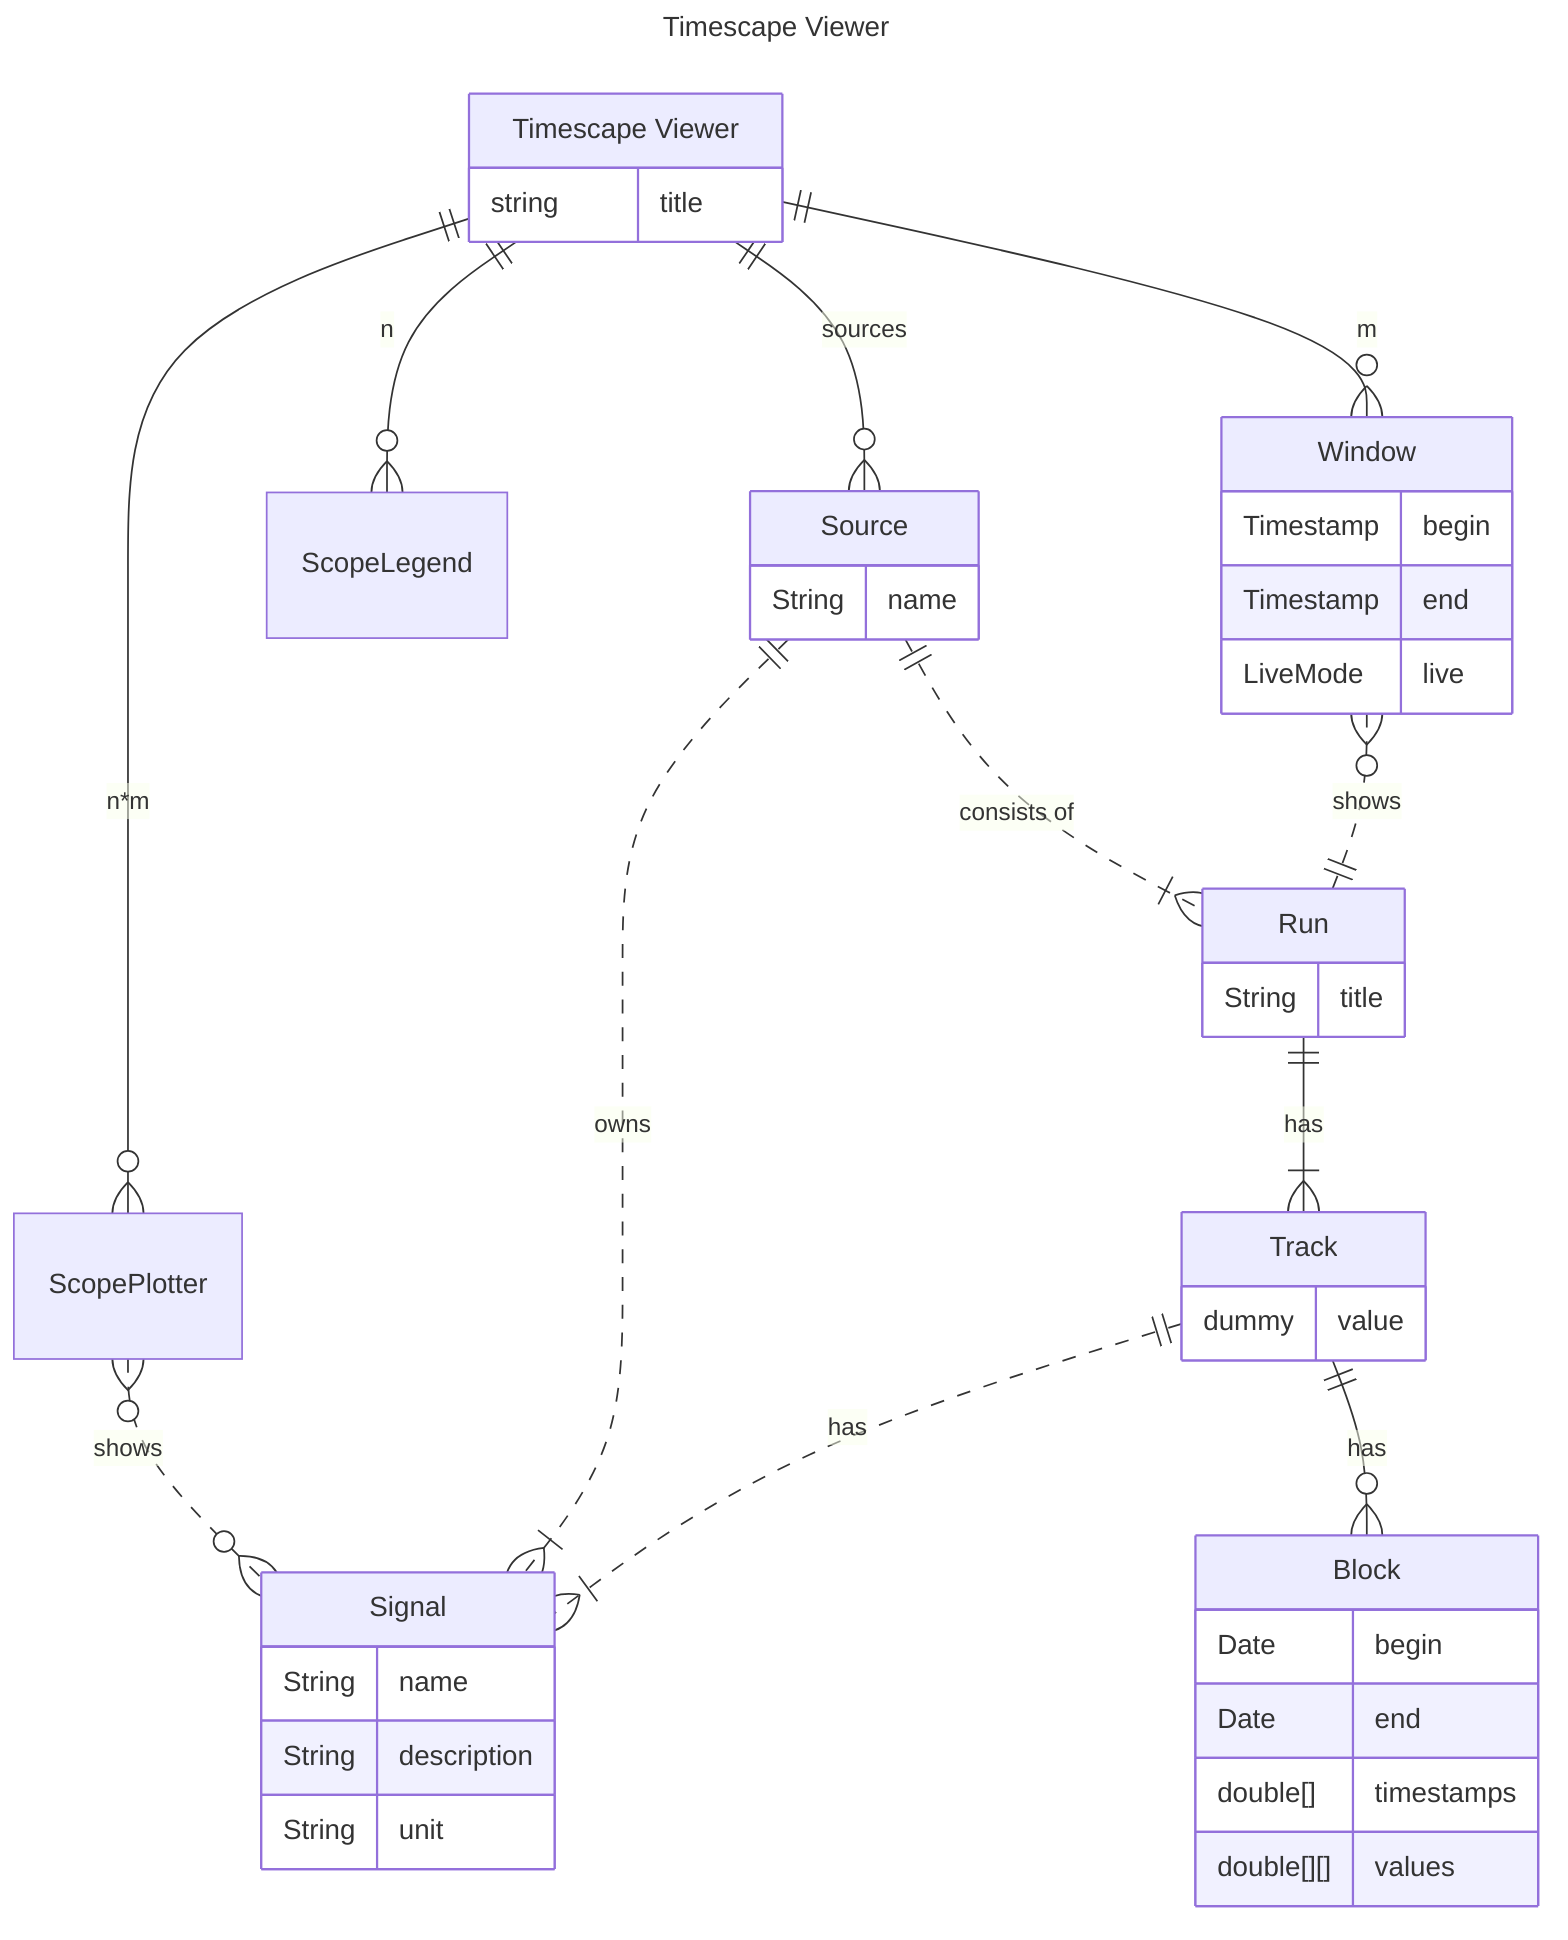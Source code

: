 ---
title: "Timescape Viewer"
---
erDiagram
    Timescape["Timescape Viewer"] {
        string title
    }

    Source {
        String name
    }

    ScopeLegend {
    }

    ScopePlotter {
    }

    Window {
        Timestamp begin
        Timestamp end
        LiveMode live
    }

    Timescape ||--o{ Source: sources
    Timescape ||--o{ ScopeLegend: n
    Timescape ||--o{ ScopePlotter: "n*m"
    Timescape ||--o{ Window: m

    Signal {
        String name
        String description
        String unit
    }

    ScopePlotter }o..o{ Signal: "shows"
    Source ||..|{ Signal: "owns"

    Run {
        String title
    }

    Source ||..|{ Run: "consists of"
    Window }o..|| Run: "shows"

    Track {
        dummy value
    }

    Run ||--|{ Track: "has"
    Track ||..|{ Signal: "has"

    Block {
        Date begin
        Date end
        double[] timestamps
        double[][] values
    }

    Track ||--o{ Block: "has"